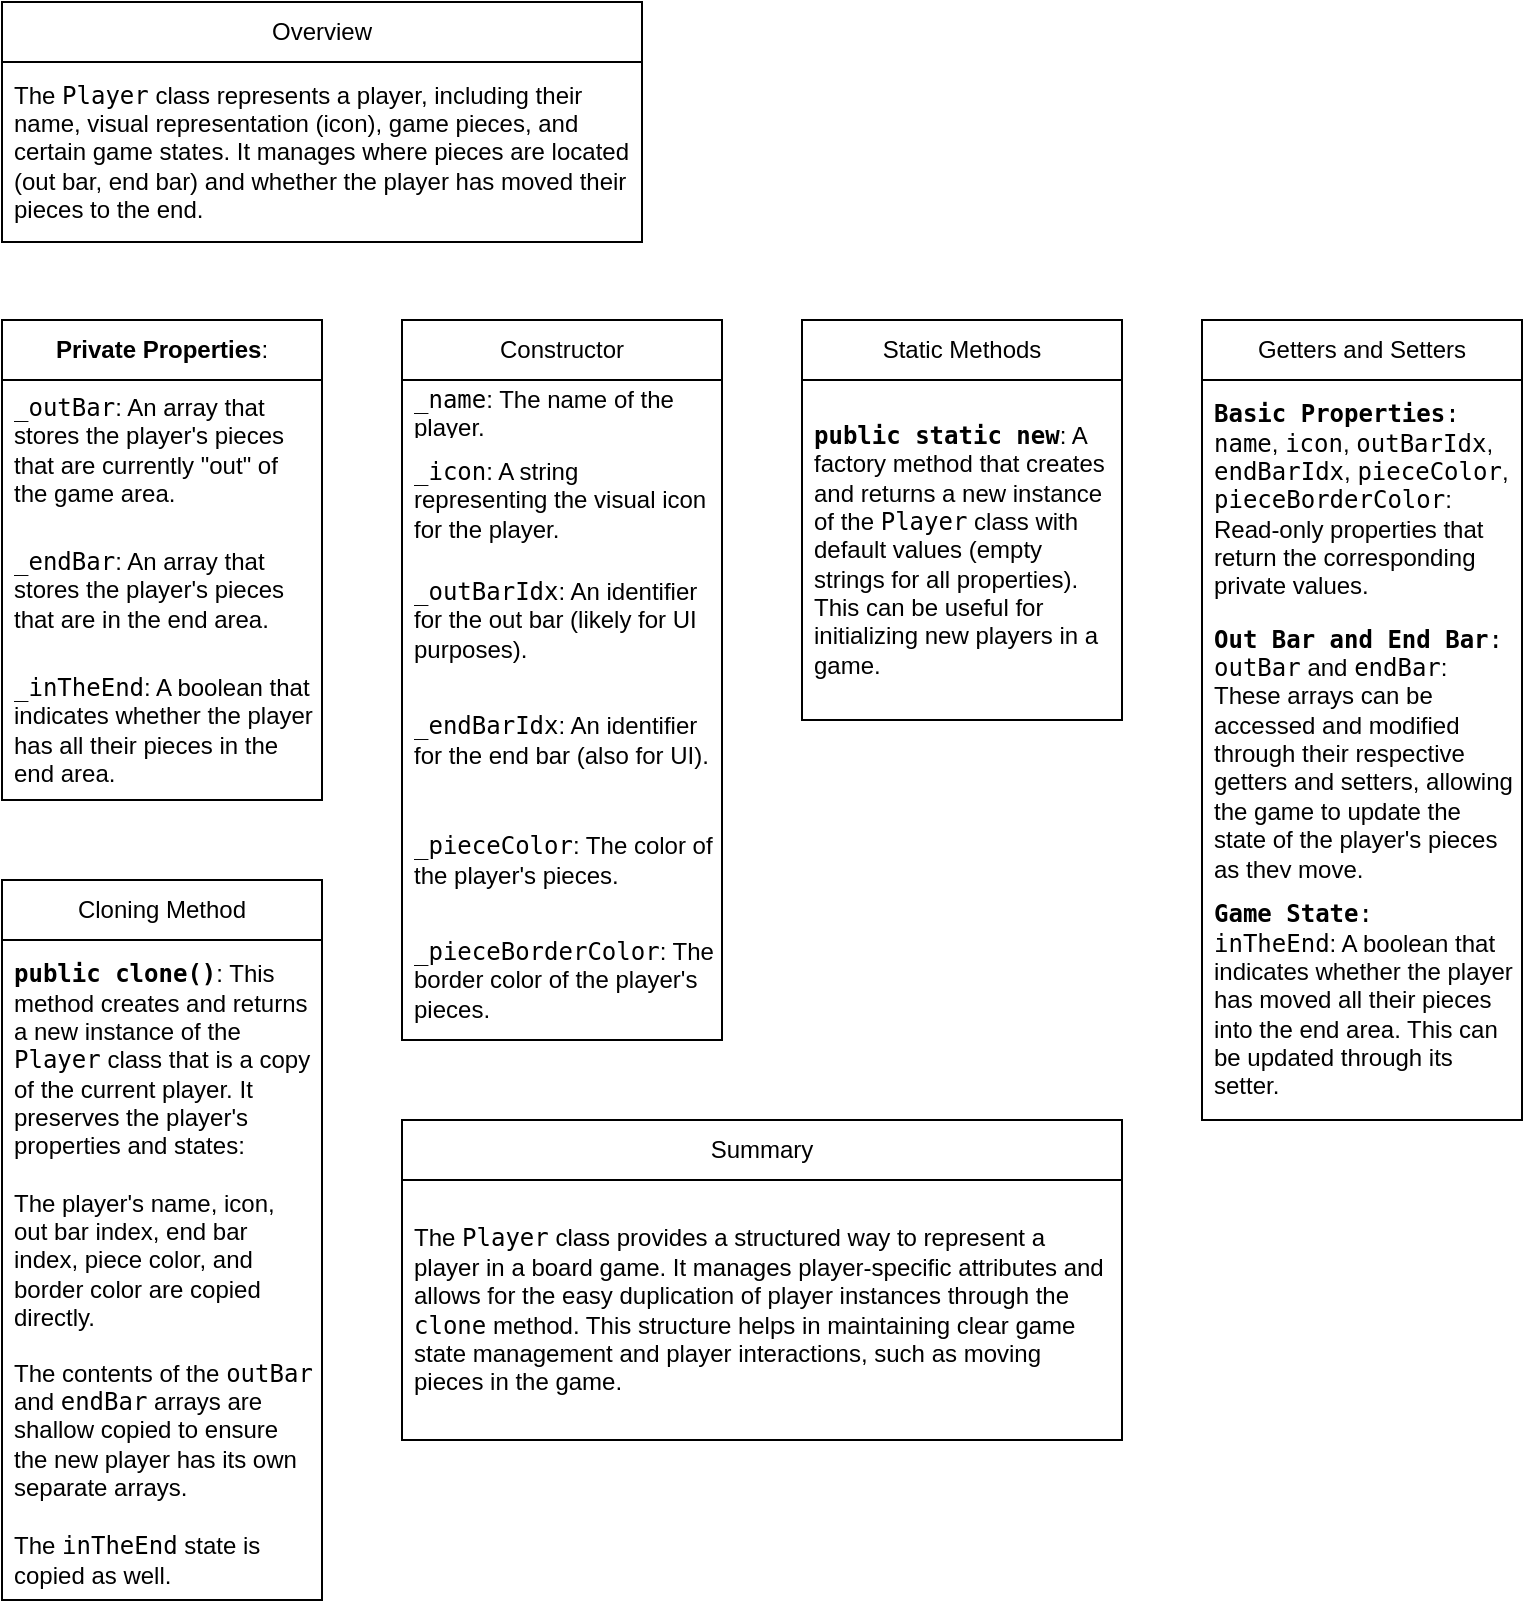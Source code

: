<mxfile>
    <diagram id="tleSVCQAscfQKBhsg7C9" name="Page-1">
        <mxGraphModel dx="867" dy="602" grid="1" gridSize="10" guides="1" tooltips="1" connect="1" arrows="1" fold="1" page="1" pageScale="1" pageWidth="850" pageHeight="1100" math="0" shadow="0">
            <root>
                <mxCell id="0"/>
                <mxCell id="1" parent="0"/>
                <mxCell id="2" value="Overview" style="swimlane;fontStyle=0;childLayout=stackLayout;horizontal=1;startSize=30;horizontalStack=0;resizeParent=1;resizeParentMax=0;resizeLast=0;collapsible=1;marginBottom=0;whiteSpace=wrap;html=1;" vertex="1" parent="1">
                    <mxGeometry x="40" y="41" width="320" height="120" as="geometry"/>
                </mxCell>
                <mxCell id="3" value="The &lt;code&gt;Player&lt;/code&gt; class represents a player, including their name, visual representation (icon), game pieces, and certain game states. It manages where pieces are located (out bar, end bar) and whether the player has moved their pieces to the end." style="text;strokeColor=none;fillColor=none;align=left;verticalAlign=middle;spacingLeft=4;spacingRight=4;overflow=hidden;points=[[0,0.5],[1,0.5]];portConstraint=eastwest;rotatable=0;whiteSpace=wrap;html=1;" vertex="1" parent="2">
                    <mxGeometry y="30" width="320" height="90" as="geometry"/>
                </mxCell>
                <mxCell id="6" value="&lt;strong&gt;Private Properties&lt;/strong&gt;:" style="swimlane;fontStyle=0;childLayout=stackLayout;horizontal=1;startSize=30;horizontalStack=0;resizeParent=1;resizeParentMax=0;resizeLast=0;collapsible=1;marginBottom=0;whiteSpace=wrap;html=1;" vertex="1" parent="1">
                    <mxGeometry x="40" y="200" width="160" height="240" as="geometry"/>
                </mxCell>
                <mxCell id="7" value="&lt;code&gt;_outBar&lt;/code&gt;: An array that stores the player's pieces that are currently &quot;out&quot; of the game area." style="text;strokeColor=none;fillColor=none;align=left;verticalAlign=middle;spacingLeft=4;spacingRight=4;overflow=hidden;points=[[0,0.5],[1,0.5]];portConstraint=eastwest;rotatable=0;whiteSpace=wrap;html=1;" vertex="1" parent="6">
                    <mxGeometry y="30" width="160" height="70" as="geometry"/>
                </mxCell>
                <mxCell id="8" value="&lt;code&gt;_endBar&lt;/code&gt;: An array that stores the player's pieces that are in the end area." style="text;strokeColor=none;fillColor=none;align=left;verticalAlign=middle;spacingLeft=4;spacingRight=4;overflow=hidden;points=[[0,0.5],[1,0.5]];portConstraint=eastwest;rotatable=0;whiteSpace=wrap;html=1;" vertex="1" parent="6">
                    <mxGeometry y="100" width="160" height="70" as="geometry"/>
                </mxCell>
                <mxCell id="9" value="&lt;code&gt;_inTheEnd&lt;/code&gt;: A boolean that indicates whether the player has all their pieces in the end area." style="text;strokeColor=none;fillColor=none;align=left;verticalAlign=middle;spacingLeft=4;spacingRight=4;overflow=hidden;points=[[0,0.5],[1,0.5]];portConstraint=eastwest;rotatable=0;whiteSpace=wrap;html=1;" vertex="1" parent="6">
                    <mxGeometry y="170" width="160" height="70" as="geometry"/>
                </mxCell>
                <mxCell id="10" value="Constructor" style="swimlane;fontStyle=0;childLayout=stackLayout;horizontal=1;startSize=30;horizontalStack=0;resizeParent=1;resizeParentMax=0;resizeLast=0;collapsible=1;marginBottom=0;whiteSpace=wrap;html=1;" vertex="1" parent="1">
                    <mxGeometry x="240" y="200" width="160" height="360" as="geometry"/>
                </mxCell>
                <mxCell id="11" value="&lt;code&gt;_name&lt;/code&gt;: The name of the player." style="text;strokeColor=none;fillColor=none;align=left;verticalAlign=middle;spacingLeft=4;spacingRight=4;overflow=hidden;points=[[0,0.5],[1,0.5]];portConstraint=eastwest;rotatable=0;whiteSpace=wrap;html=1;" vertex="1" parent="10">
                    <mxGeometry y="30" width="160" height="30" as="geometry"/>
                </mxCell>
                <mxCell id="12" value="&lt;code&gt;_icon&lt;/code&gt;: A string representing the visual icon for the player." style="text;strokeColor=none;fillColor=none;align=left;verticalAlign=middle;spacingLeft=4;spacingRight=4;overflow=hidden;points=[[0,0.5],[1,0.5]];portConstraint=eastwest;rotatable=0;whiteSpace=wrap;html=1;" vertex="1" parent="10">
                    <mxGeometry y="60" width="160" height="60" as="geometry"/>
                </mxCell>
                <mxCell id="13" value="&lt;code&gt;_outBarIdx&lt;/code&gt;: An identifier for the out bar (likely for UI purposes)." style="text;strokeColor=none;fillColor=none;align=left;verticalAlign=middle;spacingLeft=4;spacingRight=4;overflow=hidden;points=[[0,0.5],[1,0.5]];portConstraint=eastwest;rotatable=0;whiteSpace=wrap;html=1;" vertex="1" parent="10">
                    <mxGeometry y="120" width="160" height="60" as="geometry"/>
                </mxCell>
                <mxCell id="14" value="&lt;code&gt;_endBarIdx&lt;/code&gt;: An identifier for the end bar (also for UI)." style="text;strokeColor=none;fillColor=none;align=left;verticalAlign=middle;spacingLeft=4;spacingRight=4;overflow=hidden;points=[[0,0.5],[1,0.5]];portConstraint=eastwest;rotatable=0;whiteSpace=wrap;html=1;" vertex="1" parent="10">
                    <mxGeometry y="180" width="160" height="60" as="geometry"/>
                </mxCell>
                <mxCell id="15" value="&lt;code&gt;_pieceColor&lt;/code&gt;: The color of the player's pieces." style="text;strokeColor=none;fillColor=none;align=left;verticalAlign=middle;spacingLeft=4;spacingRight=4;overflow=hidden;points=[[0,0.5],[1,0.5]];portConstraint=eastwest;rotatable=0;whiteSpace=wrap;html=1;" vertex="1" parent="10">
                    <mxGeometry y="240" width="160" height="60" as="geometry"/>
                </mxCell>
                <mxCell id="16" value="&lt;code&gt;_pieceBorderColor&lt;/code&gt;: The border color of the player's pieces." style="text;strokeColor=none;fillColor=none;align=left;verticalAlign=middle;spacingLeft=4;spacingRight=4;overflow=hidden;points=[[0,0.5],[1,0.5]];portConstraint=eastwest;rotatable=0;whiteSpace=wrap;html=1;" vertex="1" parent="10">
                    <mxGeometry y="300" width="160" height="60" as="geometry"/>
                </mxCell>
                <mxCell id="17" value="Static Methods" style="swimlane;fontStyle=0;childLayout=stackLayout;horizontal=1;startSize=30;horizontalStack=0;resizeParent=1;resizeParentMax=0;resizeLast=0;collapsible=1;marginBottom=0;whiteSpace=wrap;html=1;" vertex="1" parent="1">
                    <mxGeometry x="440" y="200" width="160" height="200" as="geometry"/>
                </mxCell>
                <mxCell id="18" value="&lt;strong&gt;&lt;code&gt;public static new&lt;/code&gt;&lt;/strong&gt;: A factory method that creates and returns a new instance of the &lt;code&gt;Player&lt;/code&gt; class with default values (empty strings for all properties). This can be useful for initializing new players in a game." style="text;strokeColor=none;fillColor=none;align=left;verticalAlign=middle;spacingLeft=4;spacingRight=4;overflow=hidden;points=[[0,0.5],[1,0.5]];portConstraint=eastwest;rotatable=0;whiteSpace=wrap;html=1;" vertex="1" parent="17">
                    <mxGeometry y="30" width="160" height="170" as="geometry"/>
                </mxCell>
                <mxCell id="21" value="Getters and Setters" style="swimlane;fontStyle=0;childLayout=stackLayout;horizontal=1;startSize=30;horizontalStack=0;resizeParent=1;resizeParentMax=0;resizeLast=0;collapsible=1;marginBottom=0;whiteSpace=wrap;html=1;" vertex="1" parent="1">
                    <mxGeometry x="640" y="200" width="160" height="400" as="geometry"/>
                </mxCell>
                <mxCell id="22" value="&lt;code&gt;&lt;strong&gt;Basic Properties&lt;/strong&gt;:&lt;br&gt;name&lt;/code&gt;, &lt;code&gt;icon&lt;/code&gt;, &lt;code&gt;outBarIdx&lt;/code&gt;, &lt;code&gt;endBarIdx&lt;/code&gt;, &lt;code&gt;pieceColor&lt;/code&gt;, &lt;code&gt;pieceBorderColor&lt;/code&gt;: Read-only properties that return the corresponding private values." style="text;strokeColor=none;fillColor=none;align=left;verticalAlign=middle;spacingLeft=4;spacingRight=4;overflow=hidden;points=[[0,0.5],[1,0.5]];portConstraint=eastwest;rotatable=0;whiteSpace=wrap;html=1;" vertex="1" parent="21">
                    <mxGeometry y="30" width="160" height="120" as="geometry"/>
                </mxCell>
                <mxCell id="23" value="&lt;code&gt;&lt;strong&gt;Out Bar and End Bar&lt;/strong&gt;:&lt;br&gt;outBar&lt;/code&gt; and &lt;code&gt;endBar&lt;/code&gt;: These arrays can be accessed and modified through their respective getters and setters, allowing the game to update the state of the player's pieces as they move." style="text;strokeColor=none;fillColor=none;align=left;verticalAlign=middle;spacingLeft=4;spacingRight=4;overflow=hidden;points=[[0,0.5],[1,0.5]];portConstraint=eastwest;rotatable=0;whiteSpace=wrap;html=1;" vertex="1" parent="21">
                    <mxGeometry y="150" width="160" height="130" as="geometry"/>
                </mxCell>
                <mxCell id="24" value="&lt;code&gt;&lt;strong&gt;Game State&lt;/strong&gt;:&lt;br&gt;inTheEnd&lt;/code&gt;: A boolean that indicates whether the player has moved all their pieces into the end area. This can be updated through its setter." style="text;strokeColor=none;fillColor=none;align=left;verticalAlign=middle;spacingLeft=4;spacingRight=4;overflow=hidden;points=[[0,0.5],[1,0.5]];portConstraint=eastwest;rotatable=0;whiteSpace=wrap;html=1;" vertex="1" parent="21">
                    <mxGeometry y="280" width="160" height="120" as="geometry"/>
                </mxCell>
                <mxCell id="25" value="Cloning Method" style="swimlane;fontStyle=0;childLayout=stackLayout;horizontal=1;startSize=30;horizontalStack=0;resizeParent=1;resizeParentMax=0;resizeLast=0;collapsible=1;marginBottom=0;whiteSpace=wrap;html=1;" vertex="1" parent="1">
                    <mxGeometry x="40" y="480" width="160" height="360" as="geometry"/>
                </mxCell>
                <mxCell id="26" value="&lt;strong&gt;&lt;code&gt;public clone()&lt;/code&gt;&lt;/strong&gt;: This method creates and returns a new instance of the &lt;code&gt;Player&lt;/code&gt; class that is a copy of the current player. It preserves the player's properties and states:" style="text;strokeColor=none;fillColor=none;align=left;verticalAlign=middle;spacingLeft=4;spacingRight=4;overflow=hidden;points=[[0,0.5],[1,0.5]];portConstraint=eastwest;rotatable=0;whiteSpace=wrap;html=1;" vertex="1" parent="25">
                    <mxGeometry y="30" width="160" height="120" as="geometry"/>
                </mxCell>
                <mxCell id="27" value="The player's name, icon, out bar index, end bar index, piece color, and border color are copied directly." style="text;strokeColor=none;fillColor=none;align=left;verticalAlign=middle;spacingLeft=4;spacingRight=4;overflow=hidden;points=[[0,0.5],[1,0.5]];portConstraint=eastwest;rotatable=0;whiteSpace=wrap;html=1;" vertex="1" parent="25">
                    <mxGeometry y="150" width="160" height="80" as="geometry"/>
                </mxCell>
                <mxCell id="28" value="The contents of the &lt;code&gt;outBar&lt;/code&gt; and &lt;code&gt;endBar&lt;/code&gt; arrays are shallow copied to ensure the new player has its own separate arrays." style="text;strokeColor=none;fillColor=none;align=left;verticalAlign=middle;spacingLeft=4;spacingRight=4;overflow=hidden;points=[[0,0.5],[1,0.5]];portConstraint=eastwest;rotatable=0;whiteSpace=wrap;html=1;" vertex="1" parent="25">
                    <mxGeometry y="230" width="160" height="90" as="geometry"/>
                </mxCell>
                <mxCell id="29" value="The &lt;code&gt;inTheEnd&lt;/code&gt; state is copied as well." style="text;strokeColor=none;fillColor=none;align=left;verticalAlign=middle;spacingLeft=4;spacingRight=4;overflow=hidden;points=[[0,0.5],[1,0.5]];portConstraint=eastwest;rotatable=0;whiteSpace=wrap;html=1;" vertex="1" parent="25">
                    <mxGeometry y="320" width="160" height="40" as="geometry"/>
                </mxCell>
                <mxCell id="30" value="Summary" style="swimlane;fontStyle=0;childLayout=stackLayout;horizontal=1;startSize=30;horizontalStack=0;resizeParent=1;resizeParentMax=0;resizeLast=0;collapsible=1;marginBottom=0;whiteSpace=wrap;html=1;" vertex="1" parent="1">
                    <mxGeometry x="240" y="600" width="360" height="160" as="geometry"/>
                </mxCell>
                <mxCell id="31" value="The &lt;code&gt;Player&lt;/code&gt; class provides a structured way to represent a player in a board game. It manages player-specific attributes and allows for the easy duplication of player instances through the &lt;code&gt;clone&lt;/code&gt; method. This structure helps in maintaining clear game state management and player interactions, such as moving pieces in the game." style="text;strokeColor=none;fillColor=none;align=left;verticalAlign=middle;spacingLeft=4;spacingRight=4;overflow=hidden;points=[[0,0.5],[1,0.5]];portConstraint=eastwest;rotatable=0;whiteSpace=wrap;html=1;" vertex="1" parent="30">
                    <mxGeometry y="30" width="360" height="130" as="geometry"/>
                </mxCell>
            </root>
        </mxGraphModel>
    </diagram>
</mxfile>